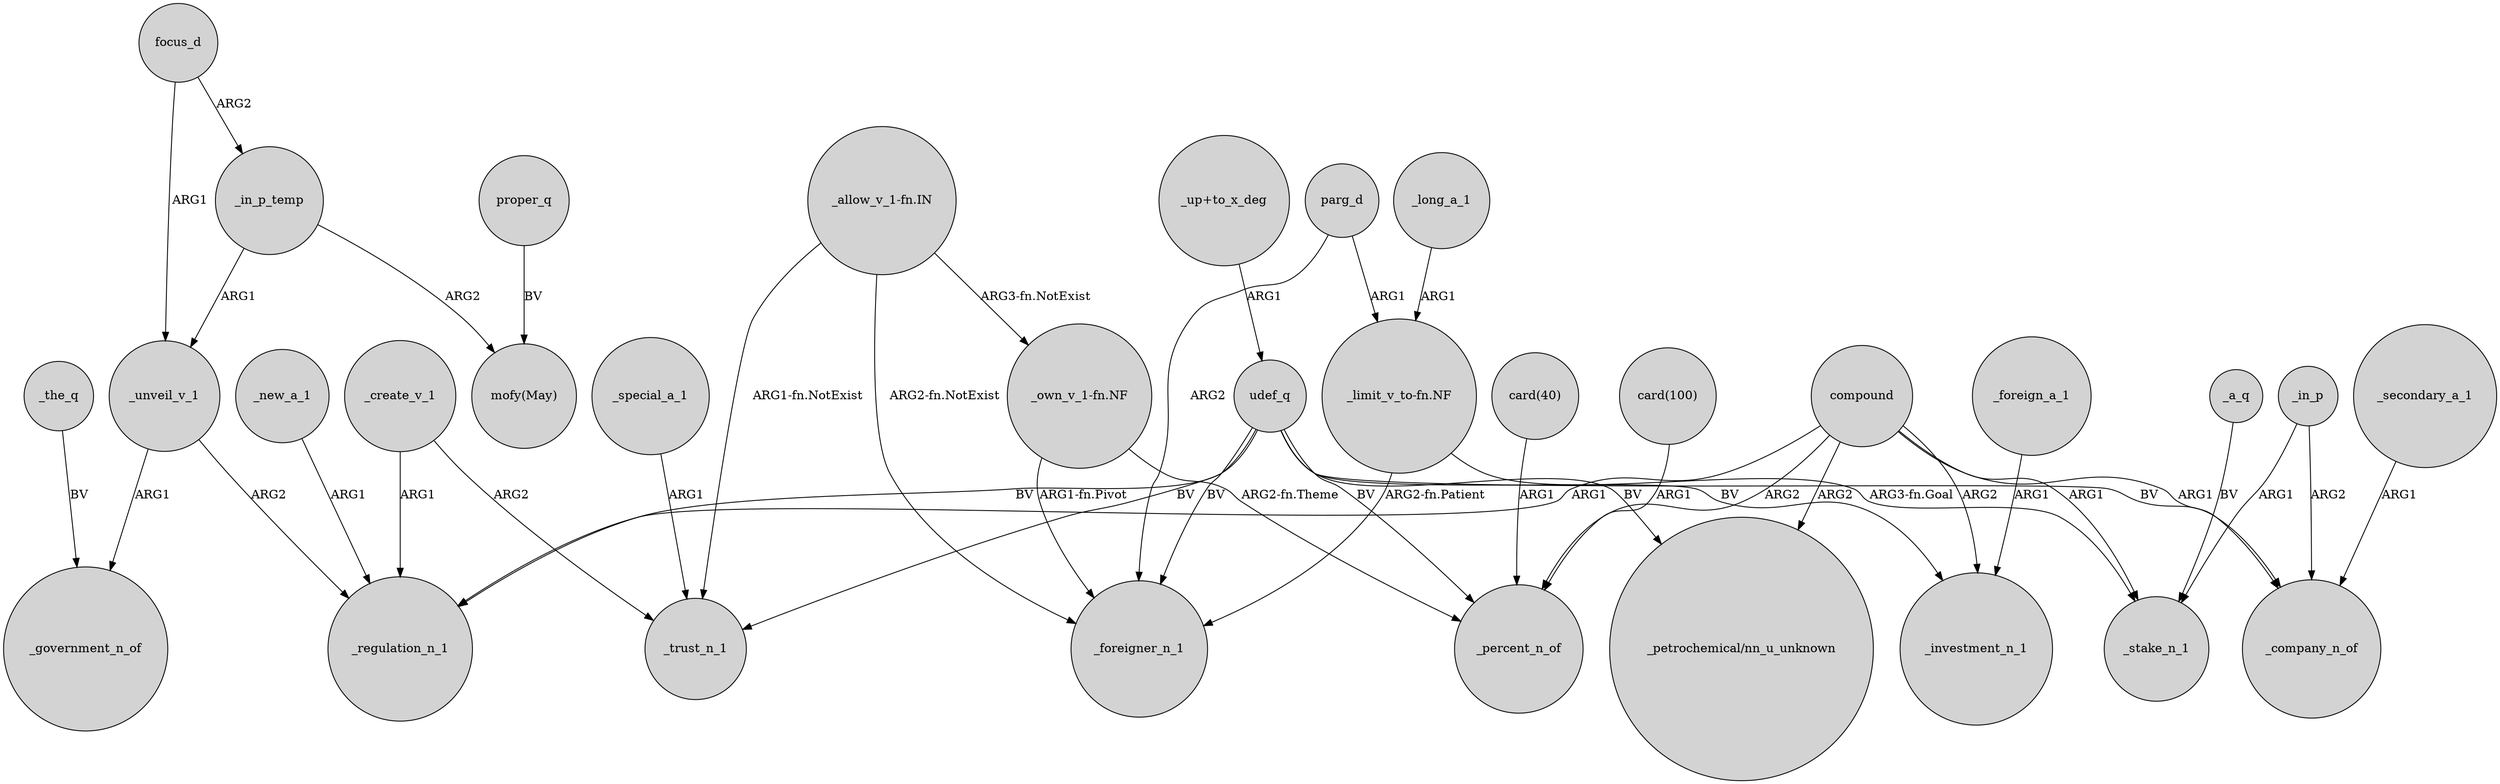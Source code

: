 digraph {
	node [shape=circle style=filled]
	_unveil_v_1 -> _government_n_of [label=ARG1]
	_a_q -> _stake_n_1 [label=BV]
	focus_d -> _in_p_temp [label=ARG2]
	"_allow_v_1-fn.IN" -> _foreigner_n_1 [label="ARG2-fn.NotExist"]
	"_up+to_x_deg" -> udef_q [label=ARG1]
	_new_a_1 -> _regulation_n_1 [label=ARG1]
	"card(40)" -> _percent_n_of [label=ARG1]
	_long_a_1 -> "_limit_v_to-fn.NF" [label=ARG1]
	_create_v_1 -> _trust_n_1 [label=ARG2]
	_in_p_temp -> _unveil_v_1 [label=ARG1]
	compound -> _investment_n_1 [label=ARG2]
	proper_q -> "mofy(May)" [label=BV]
	"_allow_v_1-fn.IN" -> "_own_v_1-fn.NF" [label="ARG3-fn.NotExist"]
	parg_d -> "_limit_v_to-fn.NF" [label=ARG1]
	_in_p_temp -> "mofy(May)" [label=ARG2]
	"_limit_v_to-fn.NF" -> _stake_n_1 [label="ARG3-fn.Goal"]
	compound -> _percent_n_of [label=ARG2]
	parg_d -> _foreigner_n_1 [label=ARG2]
	"_own_v_1-fn.NF" -> _percent_n_of [label="ARG2-fn.Theme"]
	udef_q -> "_petrochemical/nn_u_unknown" [label=BV]
	_in_p -> _stake_n_1 [label=ARG1]
	_in_p -> _company_n_of [label=ARG2]
	compound -> _company_n_of [label=ARG1]
	udef_q -> _trust_n_1 [label=BV]
	_create_v_1 -> _regulation_n_1 [label=ARG1]
	compound -> "_petrochemical/nn_u_unknown" [label=ARG2]
	"_own_v_1-fn.NF" -> _foreigner_n_1 [label="ARG1-fn.Pivot"]
	_unveil_v_1 -> _regulation_n_1 [label=ARG2]
	udef_q -> _foreigner_n_1 [label=BV]
	_secondary_a_1 -> _company_n_of [label=ARG1]
	compound -> _regulation_n_1 [label=ARG1]
	compound -> _stake_n_1 [label=ARG1]
	"_allow_v_1-fn.IN" -> _trust_n_1 [label="ARG1-fn.NotExist"]
	_the_q -> _government_n_of [label=BV]
	_foreign_a_1 -> _investment_n_1 [label=ARG1]
	udef_q -> _investment_n_1 [label=BV]
	"_limit_v_to-fn.NF" -> _foreigner_n_1 [label="ARG2-fn.Patient"]
	udef_q -> _regulation_n_1 [label=BV]
	udef_q -> _percent_n_of [label=BV]
	udef_q -> _company_n_of [label=BV]
	_special_a_1 -> _trust_n_1 [label=ARG1]
	"card(100)" -> _percent_n_of [label=ARG1]
	focus_d -> _unveil_v_1 [label=ARG1]
}
